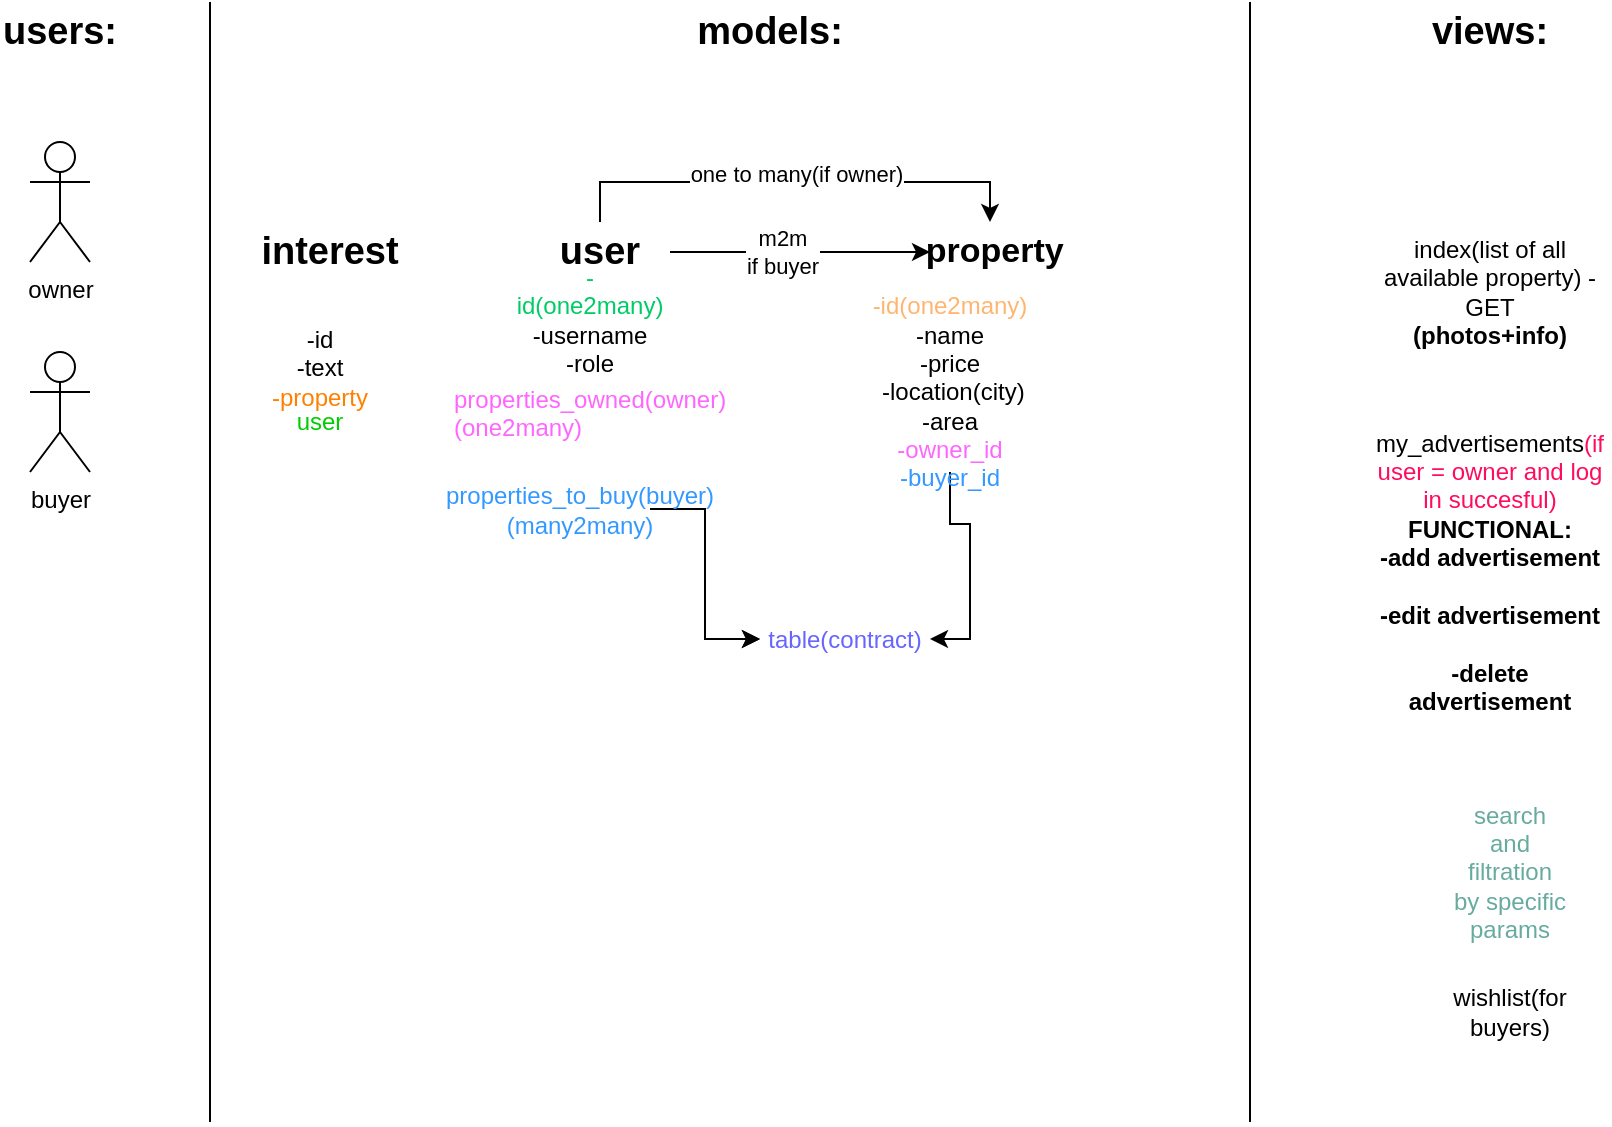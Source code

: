 <mxfile version="24.7.17">
  <diagram name="Page-1" id="oD1I1QYwy6Bk1XP2uVnk">
    <mxGraphModel dx="819" dy="479" grid="1" gridSize="10" guides="1" tooltips="1" connect="1" arrows="1" fold="1" page="1" pageScale="1" pageWidth="850" pageHeight="1100" math="0" shadow="0">
      <root>
        <mxCell id="0" />
        <mxCell id="1" parent="0" />
        <mxCell id="f2Xx6BXKGE63v9LWszun-4" value="&amp;nbsp;property" style="text;html=1;align=center;verticalAlign=middle;whiteSpace=wrap;rounded=0;fontStyle=1;fontSize=17;" parent="1" vertex="1">
          <mxGeometry x="480" y="110" width="60" height="30" as="geometry" />
        </mxCell>
        <mxCell id="6eJoWFHb4Po7UvGIYIAf-3" style="edgeStyle=orthogonalEdgeStyle;rounded=0;orthogonalLoop=1;jettySize=auto;html=1;entryX=1;entryY=0.5;entryDx=0;entryDy=0;" parent="1" source="f2Xx6BXKGE63v9LWszun-5" target="6eJoWFHb4Po7UvGIYIAf-1" edge="1">
          <mxGeometry relative="1" as="geometry" />
        </mxCell>
        <mxCell id="f2Xx6BXKGE63v9LWszun-5" value="&lt;font color=&quot;#ffb570&quot;&gt;-id(one2many)&lt;/font&gt;&lt;div&gt;&lt;div&gt;-name&lt;/div&gt;&lt;div&gt;-price&lt;/div&gt;&lt;div&gt;&amp;nbsp;-location(city)&lt;/div&gt;&lt;div&gt;&lt;span style=&quot;background-color: initial;&quot;&gt;-area&lt;/span&gt;&lt;/div&gt;&lt;div&gt;&lt;font color=&quot;#ff66ff&quot;&gt;-&lt;span style=&quot;background-color: initial;&quot;&gt;owner_id&lt;/span&gt;&lt;br&gt;&lt;/font&gt;&lt;/div&gt;&lt;/div&gt;&lt;div&gt;&lt;span style=&quot;background-color: initial;&quot;&gt;&lt;font color=&quot;#3399ff&quot;&gt;-buyer_id&lt;/font&gt;&lt;/span&gt;&lt;/div&gt;" style="text;html=1;align=center;verticalAlign=middle;whiteSpace=wrap;rounded=0;" parent="1" vertex="1">
          <mxGeometry x="440" y="155" width="100" height="80" as="geometry" />
        </mxCell>
        <mxCell id="f2Xx6BXKGE63v9LWszun-14" value="index(list of all available property) - GET&lt;div&gt;&lt;b&gt;(photos+info)&lt;/b&gt;&lt;/div&gt;" style="text;html=1;align=center;verticalAlign=middle;whiteSpace=wrap;rounded=0;" parent="1" vertex="1">
          <mxGeometry x="705" y="130" width="110" height="30" as="geometry" />
        </mxCell>
        <mxCell id="f2Xx6BXKGE63v9LWszun-15" value="my_advertisements&lt;font color=&quot;#ff0d5d&quot;&gt;(if user = owner and log in succesful)&lt;br&gt;&lt;/font&gt;&lt;b&gt;FUNCTIONAL:&lt;/b&gt;&lt;div&gt;&lt;b&gt;-add advertis&lt;/b&gt;&lt;b style=&quot;background-color: initial;&quot;&gt;ement&lt;/b&gt;&lt;/div&gt;&lt;div&gt;&lt;b&gt;&lt;br&gt;&lt;/b&gt;&lt;/div&gt;&lt;div&gt;&lt;b&gt;-edit advertisement&lt;/b&gt;&lt;/div&gt;&lt;div&gt;&lt;b&gt;&lt;br&gt;&lt;/b&gt;&lt;/div&gt;&lt;div&gt;&lt;b&gt;-delete advertisement&lt;/b&gt;&lt;/div&gt;" style="text;html=1;align=center;verticalAlign=middle;whiteSpace=wrap;rounded=0;" parent="1" vertex="1">
          <mxGeometry x="700" y="215" width="120" height="140" as="geometry" />
        </mxCell>
        <mxCell id="f2Xx6BXKGE63v9LWszun-16" value="owner" style="shape=umlActor;verticalLabelPosition=bottom;verticalAlign=top;html=1;outlineConnect=0;" parent="1" vertex="1">
          <mxGeometry x="30" y="70" width="30" height="60" as="geometry" />
        </mxCell>
        <mxCell id="f2Xx6BXKGE63v9LWszun-17" value="buyer" style="shape=umlActor;verticalLabelPosition=bottom;verticalAlign=top;html=1;outlineConnect=0;" parent="1" vertex="1">
          <mxGeometry x="30" y="175" width="30" height="60" as="geometry" />
        </mxCell>
        <mxCell id="f2Xx6BXKGE63v9LWszun-18" value="&lt;font color=&quot;#67ab9f&quot;&gt;search and filtration by specific params&lt;/font&gt;" style="text;html=1;align=center;verticalAlign=middle;whiteSpace=wrap;rounded=0;" parent="1" vertex="1">
          <mxGeometry x="740" y="420" width="60" height="30" as="geometry" />
        </mxCell>
        <mxCell id="f2Xx6BXKGE63v9LWszun-28" style="edgeStyle=orthogonalEdgeStyle;rounded=0;orthogonalLoop=1;jettySize=auto;html=1;exitX=0.5;exitY=0;exitDx=0;exitDy=0;entryX=0.5;entryY=0;entryDx=0;entryDy=0;" parent="1" source="f2Xx6BXKGE63v9LWszun-20" target="f2Xx6BXKGE63v9LWszun-4" edge="1">
          <mxGeometry relative="1" as="geometry" />
        </mxCell>
        <mxCell id="f2Xx6BXKGE63v9LWszun-29" value="one to many(if owner)" style="edgeLabel;html=1;align=center;verticalAlign=middle;resizable=0;points=[];" parent="f2Xx6BXKGE63v9LWszun-28" vertex="1" connectable="0">
          <mxGeometry y="4" relative="1" as="geometry">
            <mxPoint as="offset" />
          </mxGeometry>
        </mxCell>
        <mxCell id="f2Xx6BXKGE63v9LWszun-31" style="edgeStyle=orthogonalEdgeStyle;rounded=0;orthogonalLoop=1;jettySize=auto;html=1;entryX=0;entryY=0.5;entryDx=0;entryDy=0;" parent="1" source="f2Xx6BXKGE63v9LWszun-20" target="f2Xx6BXKGE63v9LWszun-4" edge="1">
          <mxGeometry relative="1" as="geometry" />
        </mxCell>
        <mxCell id="f2Xx6BXKGE63v9LWszun-32" value="m2m&lt;div&gt;if buyer&lt;/div&gt;" style="edgeLabel;html=1;align=center;verticalAlign=middle;resizable=0;points=[];" parent="f2Xx6BXKGE63v9LWszun-31" vertex="1" connectable="0">
          <mxGeometry x="-0.14" relative="1" as="geometry">
            <mxPoint as="offset" />
          </mxGeometry>
        </mxCell>
        <mxCell id="f2Xx6BXKGE63v9LWszun-20" value="&lt;b&gt;&lt;font style=&quot;font-size: 19px;&quot;&gt;user&lt;/font&gt;&lt;/b&gt;" style="text;html=1;align=center;verticalAlign=middle;whiteSpace=wrap;rounded=0;" parent="1" vertex="1">
          <mxGeometry x="280" y="110" width="70" height="30" as="geometry" />
        </mxCell>
        <mxCell id="f2Xx6BXKGE63v9LWszun-21" value="&lt;font style=&quot;font-size: 19px;&quot;&gt;&lt;b&gt;users:&lt;/b&gt;&lt;/font&gt;" style="text;html=1;align=center;verticalAlign=middle;whiteSpace=wrap;rounded=0;" parent="1" vertex="1">
          <mxGeometry x="15" width="60" height="30" as="geometry" />
        </mxCell>
        <mxCell id="f2Xx6BXKGE63v9LWszun-22" value="&lt;font style=&quot;font-size: 19px;&quot;&gt;&lt;b&gt;models:&lt;/b&gt;&lt;/font&gt;" style="text;html=1;align=center;verticalAlign=middle;whiteSpace=wrap;rounded=0;" parent="1" vertex="1">
          <mxGeometry x="370" width="60" height="30" as="geometry" />
        </mxCell>
        <mxCell id="f2Xx6BXKGE63v9LWszun-23" value="&lt;font style=&quot;font-size: 19px;&quot;&gt;&lt;b&gt;views:&lt;/b&gt;&lt;/font&gt;" style="text;html=1;align=center;verticalAlign=middle;whiteSpace=wrap;rounded=0;" parent="1" vertex="1">
          <mxGeometry x="730" width="60" height="30" as="geometry" />
        </mxCell>
        <mxCell id="f2Xx6BXKGE63v9LWszun-25" value="" style="endArrow=none;html=1;rounded=0;" parent="1" edge="1">
          <mxGeometry width="50" height="50" relative="1" as="geometry">
            <mxPoint x="120" y="560" as="sourcePoint" />
            <mxPoint x="120" as="targetPoint" />
          </mxGeometry>
        </mxCell>
        <mxCell id="f2Xx6BXKGE63v9LWszun-26" value="" style="endArrow=none;html=1;rounded=0;" parent="1" edge="1">
          <mxGeometry width="50" height="50" relative="1" as="geometry">
            <mxPoint x="640" y="560" as="sourcePoint" />
            <mxPoint x="640" as="targetPoint" />
          </mxGeometry>
        </mxCell>
        <mxCell id="f2Xx6BXKGE63v9LWszun-27" value="&lt;font color=&quot;#00cc66&quot;&gt;-id(one2many)&lt;/font&gt;&lt;div&gt;-username&lt;/div&gt;&lt;div&gt;-role&lt;/div&gt;" style="text;html=1;align=center;verticalAlign=middle;whiteSpace=wrap;rounded=0;" parent="1" vertex="1">
          <mxGeometry x="280" y="144" width="60" height="30" as="geometry" />
        </mxCell>
        <mxCell id="f2Xx6BXKGE63v9LWszun-30" value="wishlist(for buyers)" style="text;html=1;align=center;verticalAlign=middle;whiteSpace=wrap;rounded=0;" parent="1" vertex="1">
          <mxGeometry x="740" y="490" width="60" height="30" as="geometry" />
        </mxCell>
        <mxCell id="f2Xx6BXKGE63v9LWszun-33" value="&lt;span style=&quot;font-size: 19px;&quot;&gt;&lt;b&gt;interest&lt;/b&gt;&lt;/span&gt;" style="text;html=1;align=center;verticalAlign=middle;whiteSpace=wrap;rounded=0;" parent="1" vertex="1">
          <mxGeometry x="150" y="110" width="60" height="30" as="geometry" />
        </mxCell>
        <mxCell id="f2Xx6BXKGE63v9LWszun-34" value="-id&lt;div&gt;-text&lt;/div&gt;&lt;div&gt;&lt;font color=&quot;#ff8000&quot;&gt;-property&lt;/font&gt;&lt;/div&gt;" style="text;html=1;align=center;verticalAlign=middle;whiteSpace=wrap;rounded=0;" parent="1" vertex="1">
          <mxGeometry x="130" y="155" width="90" height="55" as="geometry" />
        </mxCell>
        <mxCell id="f2Xx6BXKGE63v9LWszun-35" value="properties_owned(owner)(one2many)" style="text;whiteSpace=wrap;html=1;fontColor=#FF66FF;" parent="1" vertex="1">
          <mxGeometry x="240" y="185" width="130" height="40" as="geometry" />
        </mxCell>
        <mxCell id="6eJoWFHb4Po7UvGIYIAf-2" style="edgeStyle=orthogonalEdgeStyle;rounded=0;orthogonalLoop=1;jettySize=auto;html=1;entryX=0;entryY=0.5;entryDx=0;entryDy=0;" parent="1" source="f2Xx6BXKGE63v9LWszun-40" target="6eJoWFHb4Po7UvGIYIAf-1" edge="1">
          <mxGeometry relative="1" as="geometry" />
        </mxCell>
        <mxCell id="csHJ9ghc41aIrDCyHkFF-2" value="" style="edgeStyle=orthogonalEdgeStyle;rounded=0;orthogonalLoop=1;jettySize=auto;html=1;" edge="1" parent="1" source="f2Xx6BXKGE63v9LWszun-40" target="6eJoWFHb4Po7UvGIYIAf-1">
          <mxGeometry relative="1" as="geometry" />
        </mxCell>
        <mxCell id="f2Xx6BXKGE63v9LWszun-40" value="&lt;font color=&quot;#3399ff&quot;&gt;properties_to_buy(buyer)&lt;/font&gt;&lt;div&gt;&lt;span style=&quot;color: rgb(51, 153, 255); background-color: initial;&quot;&gt;(many2many)&lt;/span&gt;&lt;/div&gt;" style="text;html=1;align=center;verticalAlign=middle;whiteSpace=wrap;rounded=0;" parent="1" vertex="1">
          <mxGeometry x="270" y="220" width="70" height="67" as="geometry" />
        </mxCell>
        <mxCell id="6eJoWFHb4Po7UvGIYIAf-1" value="&lt;font color=&quot;#6666ff&quot;&gt;table(contract)&lt;/font&gt;" style="text;html=1;align=center;verticalAlign=middle;whiteSpace=wrap;rounded=0;" parent="1" vertex="1">
          <mxGeometry x="395" y="287" width="85" height="63" as="geometry" />
        </mxCell>
        <mxCell id="csHJ9ghc41aIrDCyHkFF-1" value="&lt;font color=&quot;#00cc00&quot;&gt;user&lt;/font&gt;" style="text;html=1;align=center;verticalAlign=middle;whiteSpace=wrap;rounded=0;" vertex="1" parent="1">
          <mxGeometry x="145" y="195" width="60" height="30" as="geometry" />
        </mxCell>
      </root>
    </mxGraphModel>
  </diagram>
</mxfile>
